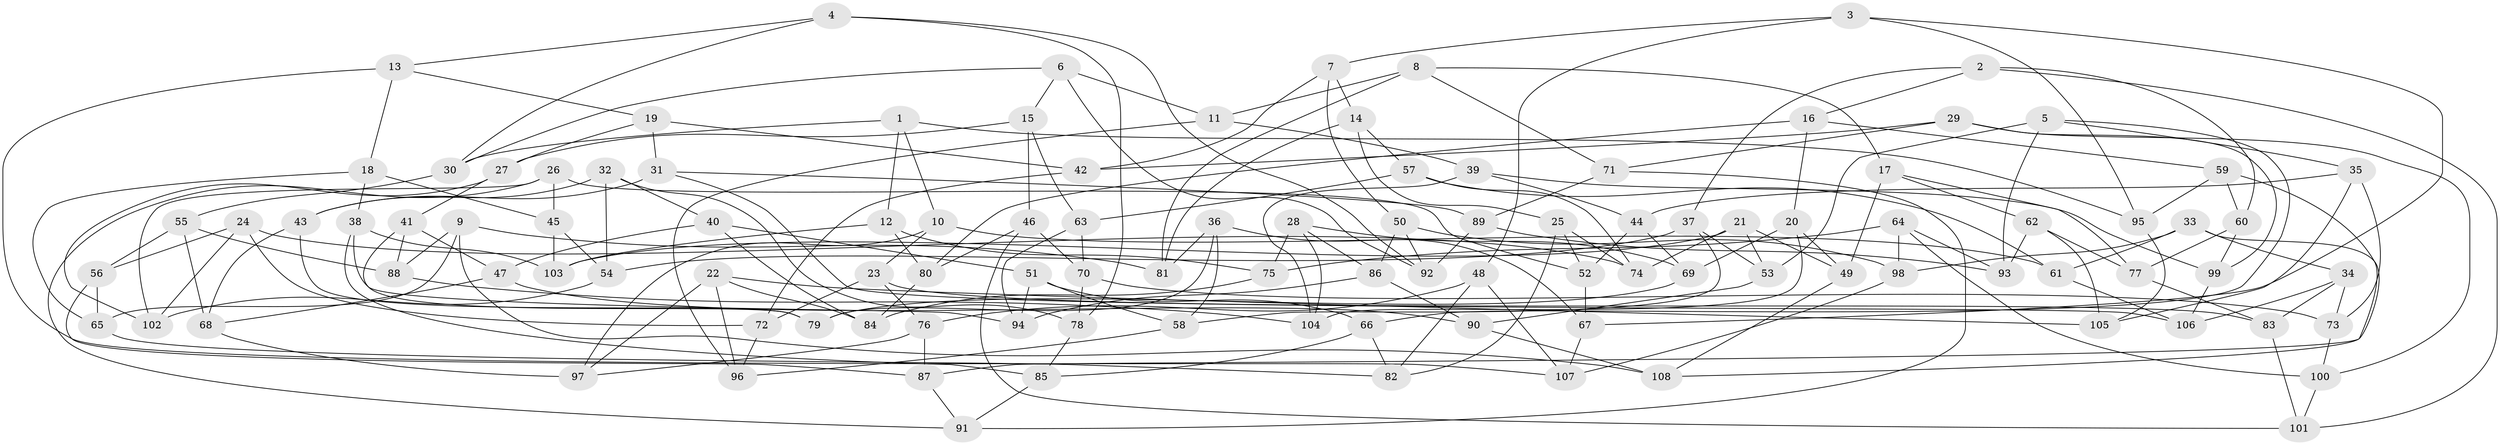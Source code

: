 // coarse degree distribution, {4: 0.36363636363636365, 9: 0.13636363636363635, 7: 0.06818181818181818, 10: 0.09090909090909091, 3: 0.13636363636363635, 8: 0.09090909090909091, 6: 0.06818181818181818, 11: 0.022727272727272728, 2: 0.022727272727272728}
// Generated by graph-tools (version 1.1) at 2025/53/03/04/25 22:53:53]
// undirected, 108 vertices, 216 edges
graph export_dot {
  node [color=gray90,style=filled];
  1;
  2;
  3;
  4;
  5;
  6;
  7;
  8;
  9;
  10;
  11;
  12;
  13;
  14;
  15;
  16;
  17;
  18;
  19;
  20;
  21;
  22;
  23;
  24;
  25;
  26;
  27;
  28;
  29;
  30;
  31;
  32;
  33;
  34;
  35;
  36;
  37;
  38;
  39;
  40;
  41;
  42;
  43;
  44;
  45;
  46;
  47;
  48;
  49;
  50;
  51;
  52;
  53;
  54;
  55;
  56;
  57;
  58;
  59;
  60;
  61;
  62;
  63;
  64;
  65;
  66;
  67;
  68;
  69;
  70;
  71;
  72;
  73;
  74;
  75;
  76;
  77;
  78;
  79;
  80;
  81;
  82;
  83;
  84;
  85;
  86;
  87;
  88;
  89;
  90;
  91;
  92;
  93;
  94;
  95;
  96;
  97;
  98;
  99;
  100;
  101;
  102;
  103;
  104;
  105;
  106;
  107;
  108;
  1 -- 12;
  1 -- 95;
  1 -- 10;
  1 -- 30;
  2 -- 16;
  2 -- 37;
  2 -- 101;
  2 -- 60;
  3 -- 48;
  3 -- 67;
  3 -- 95;
  3 -- 7;
  4 -- 78;
  4 -- 30;
  4 -- 13;
  4 -- 92;
  5 -- 53;
  5 -- 35;
  5 -- 66;
  5 -- 93;
  6 -- 30;
  6 -- 92;
  6 -- 15;
  6 -- 11;
  7 -- 14;
  7 -- 42;
  7 -- 50;
  8 -- 81;
  8 -- 17;
  8 -- 11;
  8 -- 71;
  9 -- 81;
  9 -- 65;
  9 -- 108;
  9 -- 88;
  10 -- 97;
  10 -- 61;
  10 -- 23;
  11 -- 96;
  11 -- 39;
  12 -- 80;
  12 -- 103;
  12 -- 75;
  13 -- 19;
  13 -- 107;
  13 -- 18;
  14 -- 57;
  14 -- 81;
  14 -- 25;
  15 -- 27;
  15 -- 63;
  15 -- 46;
  16 -- 59;
  16 -- 20;
  16 -- 80;
  17 -- 77;
  17 -- 49;
  17 -- 62;
  18 -- 65;
  18 -- 45;
  18 -- 38;
  19 -- 27;
  19 -- 42;
  19 -- 31;
  20 -- 49;
  20 -- 104;
  20 -- 69;
  21 -- 49;
  21 -- 74;
  21 -- 53;
  21 -- 103;
  22 -- 97;
  22 -- 84;
  22 -- 105;
  22 -- 96;
  23 -- 72;
  23 -- 76;
  23 -- 83;
  24 -- 74;
  24 -- 102;
  24 -- 56;
  24 -- 72;
  25 -- 82;
  25 -- 74;
  25 -- 52;
  26 -- 91;
  26 -- 102;
  26 -- 52;
  26 -- 45;
  27 -- 102;
  27 -- 41;
  28 -- 104;
  28 -- 75;
  28 -- 69;
  28 -- 86;
  29 -- 99;
  29 -- 71;
  29 -- 42;
  29 -- 100;
  30 -- 55;
  31 -- 89;
  31 -- 43;
  31 -- 106;
  32 -- 43;
  32 -- 54;
  32 -- 40;
  32 -- 78;
  33 -- 61;
  33 -- 34;
  33 -- 108;
  33 -- 98;
  34 -- 106;
  34 -- 73;
  34 -- 83;
  35 -- 44;
  35 -- 73;
  35 -- 105;
  36 -- 67;
  36 -- 79;
  36 -- 81;
  36 -- 58;
  37 -- 53;
  37 -- 54;
  37 -- 58;
  38 -- 94;
  38 -- 103;
  38 -- 85;
  39 -- 99;
  39 -- 104;
  39 -- 44;
  40 -- 47;
  40 -- 84;
  40 -- 51;
  41 -- 88;
  41 -- 79;
  41 -- 47;
  42 -- 72;
  43 -- 79;
  43 -- 68;
  44 -- 52;
  44 -- 69;
  45 -- 54;
  45 -- 103;
  46 -- 101;
  46 -- 70;
  46 -- 80;
  47 -- 90;
  47 -- 68;
  48 -- 107;
  48 -- 82;
  48 -- 76;
  49 -- 108;
  50 -- 92;
  50 -- 98;
  50 -- 86;
  51 -- 58;
  51 -- 66;
  51 -- 94;
  52 -- 67;
  53 -- 90;
  54 -- 102;
  55 -- 88;
  55 -- 56;
  55 -- 68;
  56 -- 87;
  56 -- 65;
  57 -- 63;
  57 -- 74;
  57 -- 61;
  58 -- 96;
  59 -- 60;
  59 -- 95;
  59 -- 87;
  60 -- 77;
  60 -- 99;
  61 -- 106;
  62 -- 77;
  62 -- 105;
  62 -- 93;
  63 -- 94;
  63 -- 70;
  64 -- 98;
  64 -- 93;
  64 -- 100;
  64 -- 75;
  65 -- 82;
  66 -- 85;
  66 -- 82;
  67 -- 107;
  68 -- 97;
  69 -- 79;
  70 -- 78;
  70 -- 73;
  71 -- 89;
  71 -- 91;
  72 -- 96;
  73 -- 100;
  75 -- 84;
  76 -- 97;
  76 -- 87;
  77 -- 83;
  78 -- 85;
  80 -- 84;
  83 -- 101;
  85 -- 91;
  86 -- 94;
  86 -- 90;
  87 -- 91;
  88 -- 104;
  89 -- 92;
  89 -- 93;
  90 -- 108;
  95 -- 105;
  98 -- 107;
  99 -- 106;
  100 -- 101;
}

